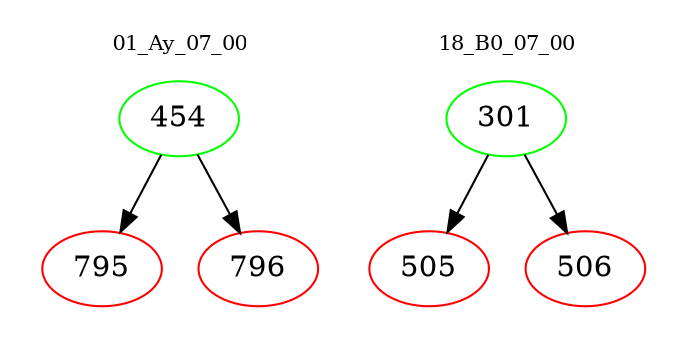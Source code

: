 digraph{
subgraph cluster_0 {
color = white
label = "01_Ay_07_00";
fontsize=10;
T0_454 [label="454", color="green"]
T0_454 -> T0_795 [color="black"]
T0_795 [label="795", color="red"]
T0_454 -> T0_796 [color="black"]
T0_796 [label="796", color="red"]
}
subgraph cluster_1 {
color = white
label = "18_B0_07_00";
fontsize=10;
T1_301 [label="301", color="green"]
T1_301 -> T1_505 [color="black"]
T1_505 [label="505", color="red"]
T1_301 -> T1_506 [color="black"]
T1_506 [label="506", color="red"]
}
}
